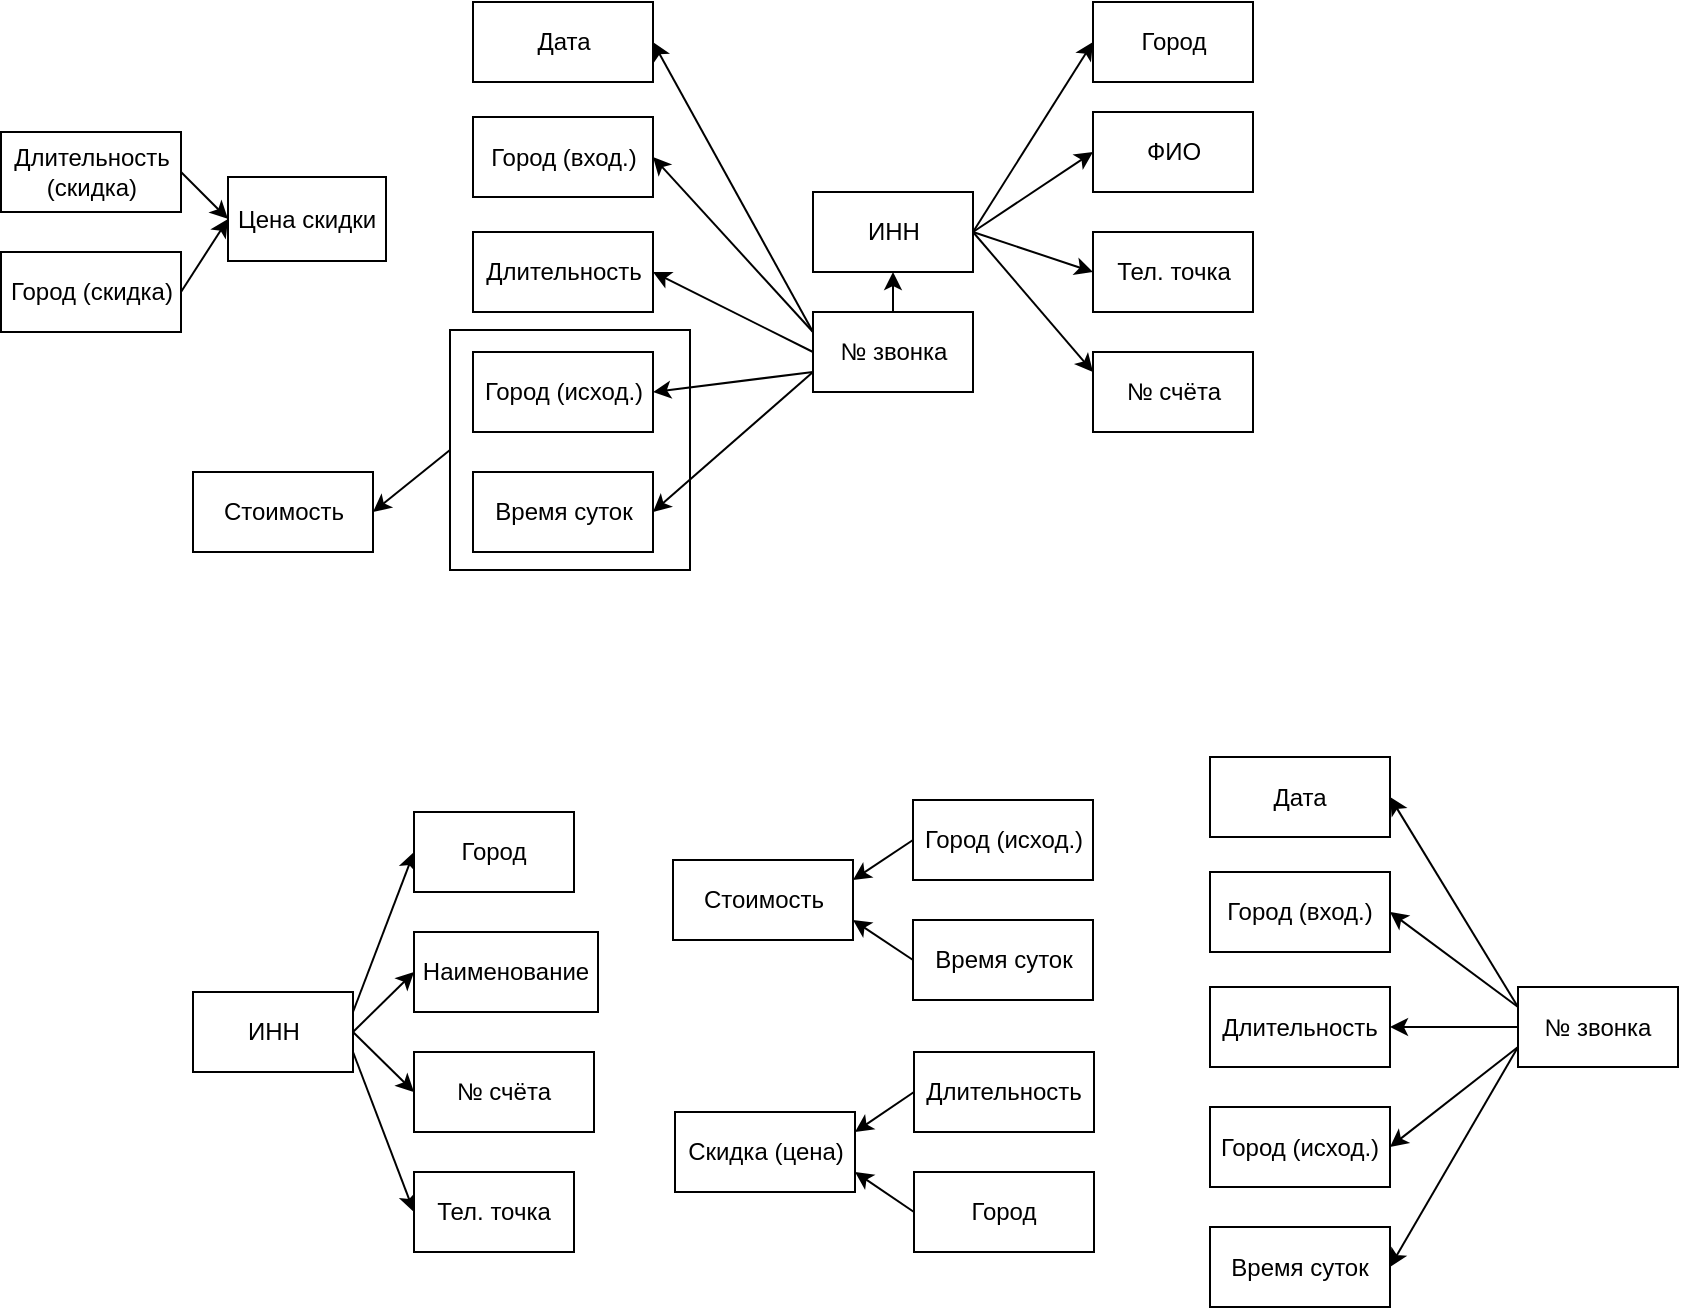 <mxfile version="12.1.7" type="device" pages="1"><diagram id="7FTRARTxnoflTBW_VlmC" name="Page-1"><mxGraphModel dx="1328" dy="629" grid="0" gridSize="10" guides="1" tooltips="1" connect="1" arrows="1" fold="1" page="1" pageScale="1" pageWidth="1169" pageHeight="1654" math="0" shadow="0"><root><mxCell id="0"/><mxCell id="1" parent="0"/><mxCell id="sxrByDiyC-YPQmBBWOXc-11" style="edgeStyle=none;rounded=0;orthogonalLoop=1;jettySize=auto;html=1;exitX=0;exitY=0.5;exitDx=0;exitDy=0;entryX=1;entryY=0.5;entryDx=0;entryDy=0;" edge="1" parent="1" source="sxrByDiyC-YPQmBBWOXc-3" target="EDsJWAOdADm_MUCCoxOJ-18"><mxGeometry relative="1" as="geometry"/></mxCell><mxCell id="sxrByDiyC-YPQmBBWOXc-3" value="" style="whiteSpace=wrap;html=1;aspect=fixed;fillColor=none;" vertex="1" parent="1"><mxGeometry x="283" y="224" width="120" height="120" as="geometry"/></mxCell><mxCell id="EDsJWAOdADm_MUCCoxOJ-35" style="edgeStyle=none;rounded=0;orthogonalLoop=1;jettySize=auto;html=1;exitX=1;exitY=0.5;exitDx=0;exitDy=0;entryX=0;entryY=0.5;entryDx=0;entryDy=0;" parent="1" target="EDsJWAOdADm_MUCCoxOJ-10" edge="1"><mxGeometry relative="1" as="geometry"><mxPoint x="544.5" y="175" as="sourcePoint"/></mxGeometry></mxCell><mxCell id="EDsJWAOdADm_MUCCoxOJ-37" style="edgeStyle=none;rounded=0;orthogonalLoop=1;jettySize=auto;html=1;exitX=1;exitY=0.5;exitDx=0;exitDy=0;entryX=0;entryY=0.5;entryDx=0;entryDy=0;" parent="1" target="EDsJWAOdADm_MUCCoxOJ-2" edge="1"><mxGeometry relative="1" as="geometry"><mxPoint x="544.5" y="175" as="sourcePoint"/></mxGeometry></mxCell><mxCell id="QCiuaZKctbup88A5CSbu-41" style="edgeStyle=none;rounded=0;orthogonalLoop=1;jettySize=auto;html=1;exitX=1;exitY=0.5;exitDx=0;exitDy=0;entryX=0;entryY=0.5;entryDx=0;entryDy=0;" parent="1" target="EDsJWAOdADm_MUCCoxOJ-12" edge="1"><mxGeometry relative="1" as="geometry"><mxPoint x="544.5" y="175" as="sourcePoint"/></mxGeometry></mxCell><mxCell id="QCiuaZKctbup88A5CSbu-43" style="edgeStyle=none;rounded=0;orthogonalLoop=1;jettySize=auto;html=1;exitX=1;exitY=0.5;exitDx=0;exitDy=0;entryX=0;entryY=0.25;entryDx=0;entryDy=0;" parent="1" target="EDsJWAOdADm_MUCCoxOJ-11" edge="1"><mxGeometry relative="1" as="geometry"><mxPoint x="544.5" y="175" as="sourcePoint"/></mxGeometry></mxCell><mxCell id="EDsJWAOdADm_MUCCoxOJ-2" value="ФИО" style="rounded=0;whiteSpace=wrap;html=1;" parent="1" vertex="1"><mxGeometry x="604.5" y="115" width="80" height="40" as="geometry"/></mxCell><mxCell id="EDsJWAOdADm_MUCCoxOJ-3" value="ИНН" style="rounded=0;whiteSpace=wrap;html=1;" parent="1" vertex="1"><mxGeometry x="464.5" y="155" width="80" height="40" as="geometry"/></mxCell><mxCell id="EDsJWAOdADm_MUCCoxOJ-10" value="Тел. точка" style="rounded=0;whiteSpace=wrap;html=1;" parent="1" vertex="1"><mxGeometry x="604.5" y="175" width="80" height="40" as="geometry"/></mxCell><mxCell id="EDsJWAOdADm_MUCCoxOJ-11" value="№ счёта" style="rounded=0;whiteSpace=wrap;html=1;" parent="1" vertex="1"><mxGeometry x="604.5" y="235" width="80" height="40" as="geometry"/></mxCell><mxCell id="EDsJWAOdADm_MUCCoxOJ-12" value="Город" style="rounded=0;whiteSpace=wrap;html=1;" parent="1" vertex="1"><mxGeometry x="604.5" y="60" width="80" height="40" as="geometry"/></mxCell><mxCell id="EDsJWAOdADm_MUCCoxOJ-13" value="Дата" style="rounded=0;whiteSpace=wrap;html=1;" parent="1" vertex="1"><mxGeometry x="294.5" y="60" width="90" height="40" as="geometry"/></mxCell><mxCell id="EDsJWAOdADm_MUCCoxOJ-14" value="Длительность" style="rounded=0;whiteSpace=wrap;html=1;" parent="1" vertex="1"><mxGeometry x="294.5" y="175" width="90" height="40" as="geometry"/></mxCell><mxCell id="EDsJWAOdADm_MUCCoxOJ-15" value="Время суток" style="rounded=0;whiteSpace=wrap;html=1;" parent="1" vertex="1"><mxGeometry x="294.5" y="295" width="90" height="40" as="geometry"/></mxCell><mxCell id="EDsJWAOdADm_MUCCoxOJ-16" value="Город (исход.)" style="rounded=0;whiteSpace=wrap;html=1;" parent="1" vertex="1"><mxGeometry x="294.5" y="235" width="90" height="40" as="geometry"/></mxCell><mxCell id="EDsJWAOdADm_MUCCoxOJ-18" value="Стоимость" style="rounded=0;whiteSpace=wrap;html=1;" parent="1" vertex="1"><mxGeometry x="154.5" y="295" width="90" height="40" as="geometry"/></mxCell><mxCell id="EDsJWAOdADm_MUCCoxOJ-19" value="Цена скидки" style="rounded=0;whiteSpace=wrap;html=1;direction=south;" parent="1" vertex="1"><mxGeometry x="172" y="147.5" width="79" height="42" as="geometry"/></mxCell><mxCell id="QCiuaZKctbup88A5CSbu-12" value="Наименование" style="rounded=0;whiteSpace=wrap;html=1;" parent="1" vertex="1"><mxGeometry x="265" y="525" width="92" height="40" as="geometry"/></mxCell><mxCell id="QCiuaZKctbup88A5CSbu-57" style="edgeStyle=none;rounded=0;orthogonalLoop=1;jettySize=auto;html=1;exitX=1;exitY=0.25;exitDx=0;exitDy=0;entryX=0;entryY=0.5;entryDx=0;entryDy=0;" parent="1" source="QCiuaZKctbup88A5CSbu-13" target="QCiuaZKctbup88A5CSbu-16" edge="1"><mxGeometry relative="1" as="geometry"/></mxCell><mxCell id="QCiuaZKctbup88A5CSbu-58" style="edgeStyle=none;rounded=0;orthogonalLoop=1;jettySize=auto;html=1;exitX=1;exitY=0.75;exitDx=0;exitDy=0;entryX=0;entryY=0.5;entryDx=0;entryDy=0;" parent="1" source="QCiuaZKctbup88A5CSbu-13" target="QCiuaZKctbup88A5CSbu-14" edge="1"><mxGeometry relative="1" as="geometry"/></mxCell><mxCell id="QCiuaZKctbup88A5CSbu-59" style="edgeStyle=none;rounded=0;orthogonalLoop=1;jettySize=auto;html=1;exitX=1;exitY=0.5;exitDx=0;exitDy=0;entryX=0;entryY=0.5;entryDx=0;entryDy=0;" parent="1" source="QCiuaZKctbup88A5CSbu-13" target="QCiuaZKctbup88A5CSbu-15" edge="1"><mxGeometry relative="1" as="geometry"/></mxCell><mxCell id="QCiuaZKctbup88A5CSbu-60" style="edgeStyle=none;rounded=0;orthogonalLoop=1;jettySize=auto;html=1;exitX=1;exitY=0.5;exitDx=0;exitDy=0;entryX=0;entryY=0.5;entryDx=0;entryDy=0;" parent="1" source="QCiuaZKctbup88A5CSbu-13" target="QCiuaZKctbup88A5CSbu-12" edge="1"><mxGeometry relative="1" as="geometry"/></mxCell><mxCell id="QCiuaZKctbup88A5CSbu-13" value="ИНН" style="rounded=0;whiteSpace=wrap;html=1;" parent="1" vertex="1"><mxGeometry x="154.5" y="555" width="80" height="40" as="geometry"/></mxCell><mxCell id="QCiuaZKctbup88A5CSbu-14" value="Тел. точка" style="rounded=0;whiteSpace=wrap;html=1;" parent="1" vertex="1"><mxGeometry x="265" y="645" width="80" height="40" as="geometry"/></mxCell><mxCell id="QCiuaZKctbup88A5CSbu-15" value="№ счёта" style="rounded=0;whiteSpace=wrap;html=1;" parent="1" vertex="1"><mxGeometry x="265" y="585" width="90" height="40" as="geometry"/></mxCell><mxCell id="QCiuaZKctbup88A5CSbu-16" value="Город" style="rounded=0;whiteSpace=wrap;html=1;" parent="1" vertex="1"><mxGeometry x="265" y="465" width="80" height="40" as="geometry"/></mxCell><mxCell id="T3IbFAUmw_5Je2ryV6Xt-13" style="edgeStyle=none;rounded=0;orthogonalLoop=1;jettySize=auto;html=1;exitX=0;exitY=0.5;exitDx=0;exitDy=0;entryX=1;entryY=0.5;entryDx=0;entryDy=0;" parent="1" source="QCiuaZKctbup88A5CSbu-42" target="EDsJWAOdADm_MUCCoxOJ-14" edge="1"><mxGeometry relative="1" as="geometry"/></mxCell><mxCell id="T3IbFAUmw_5Je2ryV6Xt-14" style="edgeStyle=none;rounded=0;orthogonalLoop=1;jettySize=auto;html=1;exitX=0;exitY=0.25;exitDx=0;exitDy=0;entryX=1;entryY=0.5;entryDx=0;entryDy=0;" parent="1" source="QCiuaZKctbup88A5CSbu-42" target="QCiuaZKctbup88A5CSbu-44" edge="1"><mxGeometry relative="1" as="geometry"/></mxCell><mxCell id="T3IbFAUmw_5Je2ryV6Xt-15" style="edgeStyle=none;rounded=0;orthogonalLoop=1;jettySize=auto;html=1;exitX=0;exitY=0.75;exitDx=0;exitDy=0;entryX=1;entryY=0.5;entryDx=0;entryDy=0;" parent="1" source="QCiuaZKctbup88A5CSbu-42" target="EDsJWAOdADm_MUCCoxOJ-16" edge="1"><mxGeometry relative="1" as="geometry"/></mxCell><mxCell id="T3IbFAUmw_5Je2ryV6Xt-16" style="edgeStyle=none;rounded=0;orthogonalLoop=1;jettySize=auto;html=1;exitX=0;exitY=0.75;exitDx=0;exitDy=0;entryX=1;entryY=0.5;entryDx=0;entryDy=0;" parent="1" source="QCiuaZKctbup88A5CSbu-42" target="EDsJWAOdADm_MUCCoxOJ-15" edge="1"><mxGeometry relative="1" as="geometry"/></mxCell><mxCell id="T3IbFAUmw_5Je2ryV6Xt-17" style="edgeStyle=none;rounded=0;orthogonalLoop=1;jettySize=auto;html=1;exitX=0;exitY=0.25;exitDx=0;exitDy=0;entryX=1;entryY=0.5;entryDx=0;entryDy=0;" parent="1" source="QCiuaZKctbup88A5CSbu-42" target="EDsJWAOdADm_MUCCoxOJ-13" edge="1"><mxGeometry relative="1" as="geometry"/></mxCell><mxCell id="sxrByDiyC-YPQmBBWOXc-10" style="edgeStyle=none;rounded=0;orthogonalLoop=1;jettySize=auto;html=1;exitX=0.5;exitY=0;exitDx=0;exitDy=0;entryX=0.5;entryY=1;entryDx=0;entryDy=0;" edge="1" parent="1" source="QCiuaZKctbup88A5CSbu-42" target="EDsJWAOdADm_MUCCoxOJ-3"><mxGeometry relative="1" as="geometry"/></mxCell><mxCell id="QCiuaZKctbup88A5CSbu-42" value="№ звонка" style="rounded=0;whiteSpace=wrap;html=1;" parent="1" vertex="1"><mxGeometry x="464.5" y="215" width="80" height="40" as="geometry"/></mxCell><mxCell id="QCiuaZKctbup88A5CSbu-44" value="Город (вход.)" style="rounded=0;whiteSpace=wrap;html=1;" parent="1" vertex="1"><mxGeometry x="294.5" y="117.5" width="90" height="40" as="geometry"/></mxCell><mxCell id="QCiuaZKctbup88A5CSbu-48" value="Скидка (цена)" style="rounded=0;whiteSpace=wrap;html=1;" parent="1" vertex="1"><mxGeometry x="395.5" y="615" width="90" height="40" as="geometry"/></mxCell><mxCell id="T3IbFAUmw_5Je2ryV6Xt-24" style="edgeStyle=none;rounded=0;orthogonalLoop=1;jettySize=auto;html=1;exitX=0;exitY=0.5;exitDx=0;exitDy=0;entryX=1;entryY=0.75;entryDx=0;entryDy=0;" parent="1" source="QCiuaZKctbup88A5CSbu-49" target="QCiuaZKctbup88A5CSbu-48" edge="1"><mxGeometry relative="1" as="geometry"/></mxCell><mxCell id="QCiuaZKctbup88A5CSbu-49" value="Город" style="rounded=0;whiteSpace=wrap;html=1;" parent="1" vertex="1"><mxGeometry x="515" y="645" width="90" height="40" as="geometry"/></mxCell><mxCell id="T3IbFAUmw_5Je2ryV6Xt-23" style="edgeStyle=none;rounded=0;orthogonalLoop=1;jettySize=auto;html=1;exitX=0;exitY=0.5;exitDx=0;exitDy=0;entryX=1;entryY=0.25;entryDx=0;entryDy=0;" parent="1" source="QCiuaZKctbup88A5CSbu-51" target="QCiuaZKctbup88A5CSbu-48" edge="1"><mxGeometry relative="1" as="geometry"/></mxCell><mxCell id="QCiuaZKctbup88A5CSbu-51" value="Длительность" style="rounded=0;whiteSpace=wrap;html=1;" parent="1" vertex="1"><mxGeometry x="515" y="585" width="90" height="40" as="geometry"/></mxCell><mxCell id="QCiuaZKctbup88A5CSbu-54" value="Стоимость" style="rounded=0;whiteSpace=wrap;html=1;" parent="1" vertex="1"><mxGeometry x="394.5" y="489" width="90" height="40" as="geometry"/></mxCell><mxCell id="T3IbFAUmw_5Je2ryV6Xt-26" style="edgeStyle=none;rounded=0;orthogonalLoop=1;jettySize=auto;html=1;exitX=0;exitY=0.5;exitDx=0;exitDy=0;entryX=1;entryY=0.75;entryDx=0;entryDy=0;" parent="1" source="QCiuaZKctbup88A5CSbu-55" target="QCiuaZKctbup88A5CSbu-54" edge="1"><mxGeometry relative="1" as="geometry"/></mxCell><mxCell id="QCiuaZKctbup88A5CSbu-55" value="Время суток" style="rounded=0;whiteSpace=wrap;html=1;" parent="1" vertex="1"><mxGeometry x="514.5" y="519" width="90" height="40" as="geometry"/></mxCell><mxCell id="T3IbFAUmw_5Je2ryV6Xt-25" style="edgeStyle=none;rounded=0;orthogonalLoop=1;jettySize=auto;html=1;exitX=0;exitY=0.5;exitDx=0;exitDy=0;entryX=1;entryY=0.25;entryDx=0;entryDy=0;" parent="1" source="QCiuaZKctbup88A5CSbu-56" target="QCiuaZKctbup88A5CSbu-54" edge="1"><mxGeometry relative="1" as="geometry"/></mxCell><mxCell id="QCiuaZKctbup88A5CSbu-56" value="Город (исход.)" style="rounded=0;whiteSpace=wrap;html=1;" parent="1" vertex="1"><mxGeometry x="514.5" y="459" width="90" height="40" as="geometry"/></mxCell><mxCell id="T3IbFAUmw_5Je2ryV6Xt-27" value="Дата" style="rounded=0;whiteSpace=wrap;html=1;" parent="1" vertex="1"><mxGeometry x="663" y="437.5" width="90" height="40" as="geometry"/></mxCell><mxCell id="T3IbFAUmw_5Je2ryV6Xt-28" value="Длительность" style="rounded=0;whiteSpace=wrap;html=1;" parent="1" vertex="1"><mxGeometry x="663" y="552.5" width="90" height="40" as="geometry"/></mxCell><mxCell id="T3IbFAUmw_5Je2ryV6Xt-29" value="Время суток" style="rounded=0;whiteSpace=wrap;html=1;" parent="1" vertex="1"><mxGeometry x="663" y="672.5" width="90" height="40" as="geometry"/></mxCell><mxCell id="T3IbFAUmw_5Je2ryV6Xt-30" value="Город (исход.)" style="rounded=0;whiteSpace=wrap;html=1;" parent="1" vertex="1"><mxGeometry x="663" y="612.5" width="90" height="40" as="geometry"/></mxCell><mxCell id="T3IbFAUmw_5Je2ryV6Xt-31" style="edgeStyle=none;rounded=0;orthogonalLoop=1;jettySize=auto;html=1;exitX=0;exitY=0.5;exitDx=0;exitDy=0;entryX=1;entryY=0.5;entryDx=0;entryDy=0;" parent="1" source="T3IbFAUmw_5Je2ryV6Xt-36" target="T3IbFAUmw_5Je2ryV6Xt-28" edge="1"><mxGeometry relative="1" as="geometry"/></mxCell><mxCell id="T3IbFAUmw_5Je2ryV6Xt-32" style="edgeStyle=none;rounded=0;orthogonalLoop=1;jettySize=auto;html=1;exitX=0;exitY=0.25;exitDx=0;exitDy=0;entryX=1;entryY=0.5;entryDx=0;entryDy=0;" parent="1" source="T3IbFAUmw_5Je2ryV6Xt-36" target="T3IbFAUmw_5Je2ryV6Xt-37" edge="1"><mxGeometry relative="1" as="geometry"/></mxCell><mxCell id="T3IbFAUmw_5Je2ryV6Xt-33" style="edgeStyle=none;rounded=0;orthogonalLoop=1;jettySize=auto;html=1;exitX=0;exitY=0.75;exitDx=0;exitDy=0;entryX=1;entryY=0.5;entryDx=0;entryDy=0;" parent="1" source="T3IbFAUmw_5Je2ryV6Xt-36" target="T3IbFAUmw_5Je2ryV6Xt-30" edge="1"><mxGeometry relative="1" as="geometry"/></mxCell><mxCell id="T3IbFAUmw_5Je2ryV6Xt-34" style="edgeStyle=none;rounded=0;orthogonalLoop=1;jettySize=auto;html=1;exitX=0;exitY=0.75;exitDx=0;exitDy=0;entryX=1;entryY=0.5;entryDx=0;entryDy=0;" parent="1" source="T3IbFAUmw_5Je2ryV6Xt-36" target="T3IbFAUmw_5Je2ryV6Xt-29" edge="1"><mxGeometry relative="1" as="geometry"/></mxCell><mxCell id="T3IbFAUmw_5Je2ryV6Xt-35" style="edgeStyle=none;rounded=0;orthogonalLoop=1;jettySize=auto;html=1;exitX=0;exitY=0.25;exitDx=0;exitDy=0;entryX=1;entryY=0.5;entryDx=0;entryDy=0;" parent="1" source="T3IbFAUmw_5Je2ryV6Xt-36" target="T3IbFAUmw_5Je2ryV6Xt-27" edge="1"><mxGeometry relative="1" as="geometry"/></mxCell><mxCell id="T3IbFAUmw_5Je2ryV6Xt-36" value="№ звонка" style="rounded=0;whiteSpace=wrap;html=1;" parent="1" vertex="1"><mxGeometry x="817" y="552.5" width="80" height="40" as="geometry"/></mxCell><mxCell id="T3IbFAUmw_5Je2ryV6Xt-37" value="Город (вход.)" style="rounded=0;whiteSpace=wrap;html=1;" parent="1" vertex="1"><mxGeometry x="663" y="495" width="90" height="40" as="geometry"/></mxCell><mxCell id="sxrByDiyC-YPQmBBWOXc-8" style="edgeStyle=none;rounded=0;orthogonalLoop=1;jettySize=auto;html=1;exitX=1;exitY=0.5;exitDx=0;exitDy=0;entryX=0.5;entryY=1;entryDx=0;entryDy=0;" edge="1" parent="1" source="sxrByDiyC-YPQmBBWOXc-1" target="EDsJWAOdADm_MUCCoxOJ-19"><mxGeometry relative="1" as="geometry"/></mxCell><mxCell id="sxrByDiyC-YPQmBBWOXc-1" value="Длительность (скидка)" style="rounded=0;whiteSpace=wrap;html=1;" vertex="1" parent="1"><mxGeometry x="58.5" y="125" width="90" height="40" as="geometry"/></mxCell><mxCell id="sxrByDiyC-YPQmBBWOXc-9" style="edgeStyle=none;rounded=0;orthogonalLoop=1;jettySize=auto;html=1;exitX=1;exitY=0.5;exitDx=0;exitDy=0;entryX=0.5;entryY=1;entryDx=0;entryDy=0;" edge="1" parent="1" source="sxrByDiyC-YPQmBBWOXc-2" target="EDsJWAOdADm_MUCCoxOJ-19"><mxGeometry relative="1" as="geometry"/></mxCell><mxCell id="sxrByDiyC-YPQmBBWOXc-2" value="Город (скидка)" style="rounded=0;whiteSpace=wrap;html=1;" vertex="1" parent="1"><mxGeometry x="58.5" y="185" width="90" height="40" as="geometry"/></mxCell></root></mxGraphModel></diagram></mxfile>